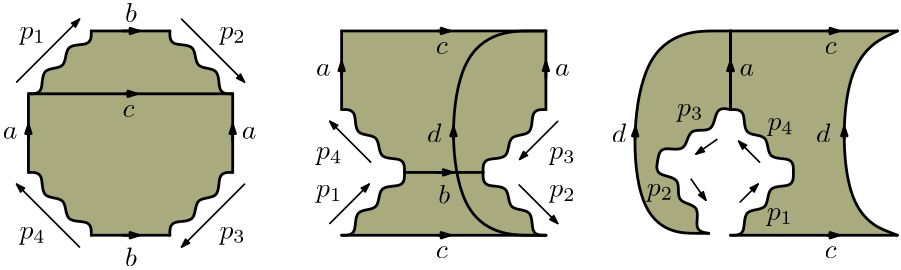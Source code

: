 <?xml version="1.0"?>
<!DOCTYPE ipe SYSTEM "ipe.dtd">
<ipe version="70107" creator="Ipe 7.1.8">
<info created="D:20140725150342" modified="D:20160228123559"/>
<ipestyle name="basic">
<symbol name="arrow/arc(spx)">
<path stroke="sym-stroke" fill="sym-stroke" pen="sym-pen">
0 0 m
-1 0.333 l
-1 -0.333 l
h
</path>
</symbol>
<symbol name="arrow/farc(spx)">
<path stroke="sym-stroke" fill="white" pen="sym-pen">
0 0 m
-1 0.333 l
-1 -0.333 l
h
</path>
</symbol>
<symbol name="mark/circle(sx)" transformations="translations">
<path fill="sym-stroke">
0.6 0 0 0.6 0 0 e
0.4 0 0 0.4 0 0 e
</path>
</symbol>
<symbol name="mark/disk(sx)" transformations="translations">
<path fill="sym-stroke">
0.6 0 0 0.6 0 0 e
</path>
</symbol>
<symbol name="mark/fdisk(sfx)" transformations="translations">
<group>
<path fill="sym-fill">
0.5 0 0 0.5 0 0 e
</path>
<path fill="sym-stroke" fillrule="eofill">
0.6 0 0 0.6 0 0 e
0.4 0 0 0.4 0 0 e
</path>
</group>
</symbol>
<symbol name="mark/box(sx)" transformations="translations">
<path fill="sym-stroke" fillrule="eofill">
-0.6 -0.6 m
0.6 -0.6 l
0.6 0.6 l
-0.6 0.6 l
h
-0.4 -0.4 m
0.4 -0.4 l
0.4 0.4 l
-0.4 0.4 l
h
</path>
</symbol>
<symbol name="mark/square(sx)" transformations="translations">
<path fill="sym-stroke">
-0.6 -0.6 m
0.6 -0.6 l
0.6 0.6 l
-0.6 0.6 l
h
</path>
</symbol>
<symbol name="mark/fsquare(sfx)" transformations="translations">
<group>
<path fill="sym-fill">
-0.5 -0.5 m
0.5 -0.5 l
0.5 0.5 l
-0.5 0.5 l
h
</path>
<path fill="sym-stroke" fillrule="eofill">
-0.6 -0.6 m
0.6 -0.6 l
0.6 0.6 l
-0.6 0.6 l
h
-0.4 -0.4 m
0.4 -0.4 l
0.4 0.4 l
-0.4 0.4 l
h
</path>
</group>
</symbol>
<symbol name="mark/cross(sx)" transformations="translations">
<group>
<path fill="sym-stroke">
-0.43 -0.57 m
0.57 0.43 l
0.43 0.57 l
-0.57 -0.43 l
h
</path>
<path fill="sym-stroke">
-0.43 0.57 m
0.57 -0.43 l
0.43 -0.57 l
-0.57 0.43 l
h
</path>
</group>
</symbol>
<symbol name="arrow/fnormal(spx)">
<path stroke="sym-stroke" fill="white" pen="sym-pen">
0 0 m
-1 0.333 l
-1 -0.333 l
h
</path>
</symbol>
<symbol name="arrow/pointed(spx)">
<path stroke="sym-stroke" fill="sym-stroke" pen="sym-pen">
0 0 m
-1 0.333 l
-0.8 0 l
-1 -0.333 l
h
</path>
</symbol>
<symbol name="arrow/fpointed(spx)">
<path stroke="sym-stroke" fill="white" pen="sym-pen">
0 0 m
-1 0.333 l
-0.8 0 l
-1 -0.333 l
h
</path>
</symbol>
<symbol name="arrow/linear(spx)">
<path stroke="sym-stroke" pen="sym-pen">
-1 0.333 m
0 0 l
-1 -0.333 l
</path>
</symbol>
<symbol name="arrow/fdouble(spx)">
<path stroke="sym-stroke" fill="white" pen="sym-pen">
0 0 m
-1 0.333 l
-1 -0.333 l
h
-1 0 m
-2 0.333 l
-2 -0.333 l
h
</path>
</symbol>
<symbol name="arrow/double(spx)">
<path stroke="sym-stroke" fill="sym-stroke" pen="sym-pen">
0 0 m
-1 0.333 l
-1 -0.333 l
h
-1 0 m
-2 0.333 l
-2 -0.333 l
h
</path>
</symbol>
<pen name="heavier" value="0.8"/>
<pen name="fat" value="1.2"/>
<pen name="ultrafat" value="2"/>
<symbolsize name="large" value="5"/>
<symbolsize name="small" value="2"/>
<symbolsize name="tiny" value="1.1"/>
<arrowsize name="large" value="10"/>
<arrowsize name="small" value="5"/>
<arrowsize name="tiny" value="3"/>
<color name="red" value="1 0 0"/>
<color name="green" value="0 1 0"/>
<color name="blue" value="0 0 1"/>
<color name="yellow" value="1 1 0"/>
<color name="orange" value="1 0.647 0"/>
<color name="gold" value="1 0.843 0"/>
<color name="purple" value="0.627 0.125 0.941"/>
<color name="gray" value="0.745"/>
<color name="brown" value="0.647 0.165 0.165"/>
<color name="navy" value="0 0 0.502"/>
<color name="pink" value="1 0.753 0.796"/>
<color name="seagreen" value="0.18 0.545 0.341"/>
<color name="turquoise" value="0.251 0.878 0.816"/>
<color name="violet" value="0.933 0.51 0.933"/>
<color name="darkblue" value="0 0 0.545"/>
<color name="darkcyan" value="0 0.545 0.545"/>
<color name="darkgray" value="0.663"/>
<color name="darkgreen" value="0 0.392 0"/>
<color name="darkmagenta" value="0.545 0 0.545"/>
<color name="darkorange" value="1 0.549 0"/>
<color name="darkred" value="0.545 0 0"/>
<color name="lightblue" value="0.678 0.847 0.902"/>
<color name="lightcyan" value="0.878 1 1"/>
<color name="lightgray" value="0.827"/>
<color name="lightgreen" value="0.565 0.933 0.565"/>
<color name="lightyellow" value="1 1 0.878"/>
<dashstyle name="dashed" value="[4] 0"/>
<dashstyle name="dotted" value="[1 3] 0"/>
<dashstyle name="dash dotted" value="[4 2 1 2] 0"/>
<dashstyle name="dash dot dotted" value="[4 2 1 2 1 2] 0"/>
<textsize name="large" value="\large"/>
<textsize name="small" value="\small"/>
<textsize name="tiny" value="\tiny"/>
<textsize name="Large" value="\Large"/>
<textsize name="LARGE" value="\LARGE"/>
<textsize name="huge" value="\huge"/>
<textsize name="Huge" value="\Huge"/>
<textsize name="footnote" value="\footnotesize"/>
<textstyle name="center" begin="\begin{center}" end="\end{center}"/>
<textstyle name="itemize" begin="\begin{itemize}" end="\end{itemize}"/>
<textstyle name="item" begin="\begin{itemize}\item{}" end="\end{itemize}"/>
<gridsize name="4 pts" value="4"/>
<gridsize name="8 pts (~3 mm)" value="8"/>
<gridsize name="16 pts (~6 mm)" value="16"/>
<gridsize name="32 pts (~12 mm)" value="32"/>
<gridsize name="10 pts (~3.5 mm)" value="10"/>
<gridsize name="20 pts (~7 mm)" value="20"/>
<gridsize name="14 pts (~5 mm)" value="14"/>
<gridsize name="28 pts (~10 mm)" value="28"/>
<gridsize name="56 pts (~20 mm)" value="56"/>
<anglesize name="90 deg" value="90"/>
<anglesize name="60 deg" value="60"/>
<anglesize name="45 deg" value="45"/>
<anglesize name="30 deg" value="30"/>
<anglesize name="22.5 deg" value="22.5"/>
<tiling name="falling" angle="-60" step="4" width="1"/>
<tiling name="rising" angle="30" step="4" width="1"/>
</ipestyle>
<page>
<layer name="alpha"/>
<view layers="alpha" active="alpha"/>
<path layer="alpha" fill="0.667 0.667 0.498">
464 597.77
464 597.77
464 597.77
444 588
444 532
464 524.23
464 524.23
464 524.23
403.904 524.23
403.904 524.23
403.904 524.23
409.56 524.23
408.146 534.13
418.046 532.716
416.632 542.615
426.531 541.201
426.531 546.858
426.531 552.515
416.632 551.101
418.046 561
408.146 559.586
409.56 569.485
403.904 569.485
403.904 569.485
403.904 569.485
398.333 570.468
398.006 560.473
388.503 563.585
388.177 553.59
378.673 556.702
377.691 551.131
376.708 545.56
386.703 545.234
383.591 535.73
393.586 535.404
390.474 525.9
396.045 524.918
396.045 524.918
396.045 524.918
367.335 524.957
369.19 597.77
403.904 597.77
403.904 597.77
403.904 597.77 u
</path>
<path fill="0.667 0.667 0.498">
263.904 597.77
263.904 597.77
263.904 597.77
337.443 597.77
337.443 597.77
337.443 597.77
337.443 569.485
337.443 569.485
337.443 569.485
331.786 569.485
333.2 559.586
323.301 561
324.715 551.101
314.815 552.515
314.815 546.858
314.815 541.201
324.715 542.615
323.301 532.716
333.2 534.13
331.786 524.23
337.443 524.23
337.443 524.23
337.443 524.23
263.904 524.23
263.904 524.23
263.904 524.23
269.56 524.23
268.146 534.13
278.046 532.716
276.632 542.615
286.531 541.201
286.531 546.858
286.531 552.515
276.632 551.101
278.046 561
268.146 559.586
269.56 569.485
263.904 569.485
263.904 569.485
263.904 569.485 u
</path>
<path fill="0.667 0.667 0.498">
173.775 597.77
173.775 597.77
173.775 597.77
202.059 597.77
202.059 597.77
202.059 597.77
202.059 592.113
211.959 593.527
210.544 583.627
220.444 585.042
219.03 575.142
224.686 575.142
224.686 575.142
224.686 575.142
224.686 546.858
224.686 546.858
224.686 546.858
219.03 546.858
220.444 536.958
210.544 538.373
211.959 528.473
202.059 529.887
202.059 524.23
202.059 524.23
202.059 524.23
173.775 524.23
173.775 524.23
173.775 524.23
173.775 529.887
163.875 528.473
165.289 538.373
155.39 536.958
156.804 546.858
151.147 546.858
151.147 546.858
151.147 546.858
151.147 575.142
151.147 575.142
151.147 575.142
156.804 575.142
155.39 585.042
165.289 583.627
163.875 593.527
173.775 592.113 u
</path>
<path matrix="0.353553 -0.353553 0.353553 0.353553 -58.1563 416.75" stroke="black" pen="1" cap="1">
112 624 m
72 584 l
</path>
<path matrix="0.353553 -0.353553 0.353553 0.353553 -58.1563 416.75" stroke="black" pen="1" cap="1">
176 624 m
216 584 l
</path>
<path matrix="0.353553 -0.353553 0.353553 0.353553 -41.1857 399.78" stroke="black" pen="1" cap="1">
64 624 m
72 616
84 632
96 616
108 632
120 616
128 624 s
</path>
<path matrix="0.353553 -0.353553 0.353553 0.353553 -41.1857 399.78" stroke="black" pen="0.6" cap="1" arrow="normal/tiny">
64 636 m
128 636 l
</path>
<path matrix="0.353553 0.353553 -0.353553 0.353553 349.137 331.897" stroke="black" pen="1" cap="1">
64 624 m
72 616
84 632
96 616
108 632
120 616
128 624 s
</path>
<path matrix="0.353553 0.353553 -0.353553 0.353553 332.167 314.927" stroke="black" pen="1" cap="1">
112 624 m
72 584 l
</path>
<path matrix="-0.353553 0.353553 -0.353553 -0.353553 417.019 722.22" stroke="black" pen="1" cap="1">
64 624 m
72 616
84 632
96 616
108 632
120 616
128 624 s
</path>
<path matrix="-0.353553 0.353553 -0.353553 -0.353553 433.99 705.25" stroke="black" pen="1" cap="1">
112 624 m
72 584 l
</path>
<path matrix="-0.353553 -0.353553 0.353553 -0.353553 26.6965 790.103" stroke="black" pen="1" cap="1">
64 624 m
72 616
84 632
96 616
108 632
120 616
128 624 s
</path>
<path matrix="0.353553 -0.353553 0.353553 0.353553 -58.1563 416.75" stroke="black" pen="1" cap="1" arrow="normal/tiny">
88 600 m
96 608 l
</path>
<path matrix="0.353553 -0.353553 0.353553 0.353553 -58.1563 416.75" stroke="black" pen="1" cap="1" arrow="normal/tiny">
96 496 m
88 504 l
</path>
<path matrix="0.353553 -0.353553 0.353553 0.353553 -58.1563 416.75" stroke="black" pen="1" cap="1" arrow="normal/tiny">
200 600 m
192 608 l
</path>
<path matrix="0.353553 -0.353553 0.353553 0.353553 -58.1563 416.75" stroke="black" pen="1" cap="1" arrow="normal/tiny">
192 496 m
200 504 l
</path>
<path matrix="0.353553 -0.353553 0.353553 0.353553 -58.1563 416.75" stroke="black" pen="0.6" cap="1" arrow="normal/tiny">
228 584 m
228 520 l
</path>
<path matrix="0.353553 -0.353553 0.353553 0.353553 -58.1563 416.75" stroke="black" pen="0.6" cap="1" arrow="normal/tiny">
176 468 m
112 468 l
</path>
<path matrix="0.353553 -0.353553 0.353553 0.353553 -58.1563 416.75" stroke="black" pen="0.6" cap="1" arrow="normal/tiny">
60 520 m
60 584 l
</path>
<text matrix="0.5 0 0 0.5 117.917 277" transformations="translations" pos="48 564" stroke="black" type="label" width="5.266" height="4.289" depth="0" valign="baseline">$a$</text>
<text matrix="0.5 0 0 0.5 203.917 277" transformations="translations" pos="48 564" stroke="black" type="label" width="5.266" height="4.289" depth="0" valign="baseline">$a$</text>
<text matrix="0.5 0 0 0.5 161.917 319" transformations="translations" pos="48 564" stroke="black" type="label" width="4.276" height="6.918" depth="0" valign="baseline">$b$</text>
<text matrix="0.5 0 0 0.5 161.917 231" transformations="translations" pos="48 564" stroke="black" type="label" width="4.276" height="6.918" depth="0" valign="baseline">$b$</text>
<text matrix="0.5 0 0 0.5 123.917 313" transformations="translations" pos="48 564" stroke="black" type="label" width="9.482" height="4.297" depth="1.93" valign="baseline">$p_1$</text>
<text matrix="0.5 0 0 0.5 195.917 313" transformations="translations" pos="48 564" stroke="black" type="label" width="9.482" height="4.297" depth="1.93" valign="baseline">$p_2$</text>
<text matrix="0.5 0 0 0.5 195.917 241" transformations="translations" pos="48 564" stroke="black" type="label" width="9.482" height="4.297" depth="1.93" valign="baseline">$p_3$</text>
<text matrix="0.5 0 0 0.5 123.917 241" transformations="translations" pos="48 564" stroke="black" type="label" width="9.482" height="4.297" depth="1.93" valign="baseline">$p_4$</text>
<path matrix="0.5 0 0 0.5 115.917 285" stroke="black" pen="1" cap="1">
70.4609 580.284 m
217.539 580.284 l
</path>
<path matrix="0.5 0 0 0.5 115.917 285" stroke="black" pen="1" cap="1" arrow="normal/tiny">
140.037 580.284 m
148.112 580.284 l
</path>
<text matrix="0.5 0 0 0.5 160.991 284.837" transformations="translations" pos="48 564" stroke="black" type="label" width="4.311" height="4.289" depth="0" valign="baseline">$c$</text>
<path matrix="0.353553 -0.353553 0.353553 0.353553 54.6 439.378" stroke="black" pen="1" cap="1">
176 624 m
216 584 l
</path>
<path matrix="0.353553 0.353553 -0.353553 0.353553 444.923 337.554" stroke="black" pen="1" cap="1">
112 624 m
72 584 l
</path>
<path matrix="-0.353553 0.353553 -0.353553 -0.353553 529.776 744.848" stroke="black" pen="1" cap="1">
64 624 m
72 616
84 632
96 616
108 632
120 616
128 624 s
</path>
<path matrix="-0.353553 0.353553 -0.353553 -0.353553 546.746 727.877" stroke="black" pen="1" cap="1">
112 624 m
72 584 l
</path>
<path matrix="-0.353553 -0.353553 0.353553 -0.353553 139.453 812.73" stroke="black" pen="1" cap="1">
64 624 m
72 616
84 632
96 616
108 632
120 616
128 624 s
</path>
<path matrix="0.353553 -0.353553 0.353553 0.353553 54.6 439.378" stroke="black" pen="1" cap="1" arrow="normal/tiny">
96 496 m
88 504 l
</path>
<path matrix="0.353553 -0.353553 0.353553 0.353553 54.6 439.378" stroke="black" pen="1" cap="1" arrow="normal/tiny">
200 600 m
192 608 l
</path>
<path matrix="0.353553 -0.353553 0.353553 0.353553 54.6 439.378" stroke="black" pen="1" cap="1" arrow="normal/tiny">
192 496 m
200 504 l
</path>
<path matrix="0.5 0 0 0.5 131.917 285" stroke="black" pen="0.6" cap="1" arrow="normal/tiny">
419.537 560.485 m
392.126 533.074 l
</path>
<path matrix="0.5 0 0 0.5 131.917 285" stroke="black" pen="0.6" cap="1" arrow="normal/tiny">
284.921 531.052 m
255.488 560.485 l
</path>
<text matrix="0.5 0 0 0.5 230.673 299.627" transformations="translations" pos="48 564" stroke="black" type="label" width="5.266" height="4.289" depth="0" valign="baseline">$a$</text>
<text matrix="0.5 0 0 0.5 316.673 299.627" transformations="translations" pos="48 564" stroke="black" type="label" width="5.266" height="4.289" depth="0" valign="baseline">$a$</text>
<text matrix="0.5 0 0 0.5 274.673 253.627" transformations="translations" pos="48 564" stroke="black" type="label" width="4.276" height="6.918" depth="0" valign="baseline">$b$</text>
<text matrix="0.5 0 0 0.5 314.673 269.627" transformations="translations" pos="48 564" stroke="black" type="label" width="9.482" height="4.297" depth="1.93" valign="baseline">$p_3$</text>
<text matrix="0.5 0 0 0.5 230.673 269.627" transformations="translations" pos="48 564" stroke="black" type="label" width="9.482" height="4.297" depth="1.93" valign="baseline">$p_4$</text>
<path matrix="0.5 0 0 0.5 228.673 307.627" stroke="black" pen="1" cap="1">
70.4609 580.284 m
217.539 580.284 l
</path>
<path matrix="0.5 0 0 0.5 228.673 307.627" stroke="black" pen="1" cap="1" arrow="normal/tiny">
140.037 580.284 m
148.112 580.284 l
</path>
<text matrix="0.5 0 0 0.5 273.747 307.464" transformations="translations" pos="48 564" stroke="black" type="label" width="4.311" height="4.289" depth="0" valign="baseline">$c$</text>
<path matrix="0.353553 -0.353553 0.353553 0.353553 71.5706 348.868" stroke="black" pen="1" cap="1">
64 624 m
72 616
84 632
96 616
108 632
120 616
128 624 s
</path>
<path matrix="0.5 0 0 0.5 131.917 285" stroke="black" pen="0.6" cap="1" arrow="normal/tiny">
391.799 514.684 m
419.537 486.946 l
</path>
<path matrix="0.353553 0.353553 -0.353553 0.353553 461.894 280.986" stroke="black" pen="1" cap="1">
64 624 m
72 616
84 632
96 616
108 632
120 616
128 624 s
</path>
<path matrix="0.5 0 0 0.5 131.917 285" stroke="black" pen="0.6" cap="1" arrow="normal/tiny">
255.488 486.946 m
283.815 515.273 l
</path>
<text matrix="0.5 0 0 0.5 230.673 256.088" transformations="translations" pos="48 564" stroke="black" type="label" width="9.482" height="4.297" depth="1.93" valign="baseline">$p_1$</text>
<text matrix="0.5 0 0 0.5 314.673 256.088" transformations="translations" pos="48 564" stroke="black" type="label" width="9.482" height="4.297" depth="1.93" valign="baseline">$p_2$</text>
<path matrix="0.5 0 0 0.5 228.673 234.088" stroke="black" pen="1" cap="1">
70.4609 580.284 m
217.539 580.284 l
</path>
<path matrix="0.5 0 0 0.5 228.673 234.088" stroke="black" pen="1" cap="1" arrow="normal/tiny">
140.037 580.284 m
148.112 580.284 l
</path>
<text matrix="0.5 0 0 0.5 273.747 233.925" transformations="translations" pos="48 564" stroke="black" type="label" width="4.311" height="4.289" depth="0" valign="baseline">$c$</text>
<path matrix="0.5 0 0 0.5 151.917 285" stroke="black" pen="1" cap="1">
371.052 478.461 m
301.625 478.461
301.625 625.539
371.052 625.539 s
</path>
<path matrix="0.5 0 0 0.5 152.167 285" stroke="black" pen="1" cap="1" arrow="normal/tiny">
304 548 m
304 556 l
</path>
<text matrix="0.5 0 0 0.5 270.673 275.627" transformations="translations" pos="48 564" stroke="black" type="label" width="5.185" height="6.918" depth="0" valign="baseline">$d$</text>
<path matrix="0.353553 0.353553 -0.353553 0.353553 584.923 337.554" stroke="black" pen="1" cap="1">
112 624 m
72 584 l
</path>
<path matrix="-0.353553 0.353553 -0.353553 -0.353553 669.776 744.848" stroke="black" pen="1" cap="1">
64 624 m
72 616
84 632
96 616
108 632
120 616
128 624 s
</path>
<path matrix="0.353553 -0.353553 0.353553 0.353553 194.6 439.378" stroke="black" pen="1" cap="1" arrow="normal/tiny">
96 496 m
88 504 l
</path>
<path stroke="black" pen="0.6" cap="1" arrow="normal/tiny">
414.377 550.526 m
406.832 558.072 l
</path>
<text matrix="0.5 0 0 0.5 393.198 280.111" transformations="translations" pos="48 564" stroke="black" type="label" width="9.482" height="4.297" depth="1.93" valign="baseline">$p_4$</text>
<path stroke="black" pen="1" cap="1">
403.904 597.77 m
464 597.77 l
</path>
<path matrix="0.5 0 0 0.5 368.673 307.627" stroke="black" pen="1" cap="1" arrow="normal/tiny">
140.037 580.284 m
148.112 580.284 l
</path>
<text matrix="0.5 0 0 0.5 413.747 307.464" transformations="translations" pos="48 564" stroke="black" type="label" width="4.311" height="4.289" depth="0" valign="baseline">$c$</text>
<path matrix="0.353553 0.353553 -0.353553 0.353553 601.894 280.986" stroke="black" pen="1" cap="1">
64 624 m
72 616
84 632
96 616
108 632
120 616
128 624 s
</path>
<path stroke="black" pen="0.6" cap="1" arrow="normal/tiny">
407.358 536.17 m
413.825 542.637 l
</path>
<text matrix="0.5 0 0 0.5 392.915 247.73" transformations="translations" pos="48 564" stroke="black" type="label" width="9.482" height="4.297" depth="1.93" valign="baseline">$p_1$</text>
<path stroke="black" pen="1" cap="1">
403.904 524.23 m
464 524.23 l
</path>
<path matrix="0.5 0 0 0.5 368.673 234.088" stroke="black" pen="1" cap="1" arrow="normal/tiny">
140.037 580.284 m
148.112 580.284 l
</path>
<text matrix="0.5 0 0 0.5 413.747 233.925" transformations="translations" pos="48 564" stroke="black" type="label" width="4.311" height="4.289" depth="0" valign="baseline">$c$</text>
<path stroke="black" pen="1" cap="1">
464 524.23 m
444 532
444 588
464 597.77 s
</path>
<path matrix="0.5 0 0 0.5 292.867 285" stroke="black" pen="1" cap="1" arrow="normal/tiny">
304 548 m
304 556 l
</path>
<text matrix="0.5 0 0 0.5 410.673 275.627" transformations="translations" pos="48 564" stroke="black" type="label" width="5.185" height="6.918" depth="0" valign="baseline">$d$</text>
<path matrix="0.353553 -0.353553 0.353553 0.353553 121.061 439.378" stroke="black" pen="1" cap="1">
176 624 m
216 584 l
</path>
<path matrix="-0.409576 -0.286788 0.286788 -0.409576 251.161 843.415" stroke="black" pen="1" cap="1">
64 624 m
72 616
84 632
96 616
108 632
120 616
128 624 s
</path>
<path matrix="0.353553 -0.353553 0.353553 0.353553 121.061 439.378" stroke="black" pen="1" cap="1" arrow="normal/tiny">
200 600 m
192 608 l
</path>
<path matrix="0.984808 -0.173648 0.173648 0.984808 -92.7539 78.7889" stroke="black" pen="0.6" cap="1" arrow="normal/tiny">
400.939 558.035 m
394.441 551.537 l
</path>
<text matrix="0.5 0 0 0.5 383.134 299.627" transformations="translations" pos="48 564" stroke="black" type="label" width="5.266" height="4.289" depth="0" valign="baseline">$a$</text>
<text matrix="0.492404 -0.0868241 0.0868241 0.492404 312.019 293.718" transformations="translations" pos="48 564" stroke="black" type="label" width="9.482" height="4.297" depth="1.93" valign="baseline">$p_3$</text>
<path matrix="0.286788 -0.409576 0.409576 0.286788 103.761 398.388" stroke="black" pen="1" cap="1">
64 624 m
72 616
84 632
96 616
108 632
120 616
128 624 s
</path>
<path matrix="0.984808 -0.173648 0.173648 0.984808 -92.7539 78.7889" stroke="black" pen="0.6" cap="1" arrow="normal/tiny">
394.277 542.342 m
400.812 535.807 l
</path>
<text matrix="0.492404 -0.0868241 0.0868241 0.492404 301.184 264.906" transformations="translations" pos="48 564" stroke="black" type="label" width="9.482" height="4.297" depth="1.93" valign="baseline">$p_2$</text>
<path stroke="black" pen="1" cap="1">
396.045 524.918 m
367.335 524.957
369.19 597.77
403.904 597.77 s
</path>
<path stroke="black" pen="1" cap="1" arrow="normal/tiny">
369.517 558.814 m
369.685 562.95 l
</path>
<text matrix="0.5 0 0 0.5 337.134 275.627" transformations="translations" pos="48 564" stroke="black" type="label" width="5.185" height="6.918" depth="0" valign="baseline">$d$</text>
</page>
</ipe>
